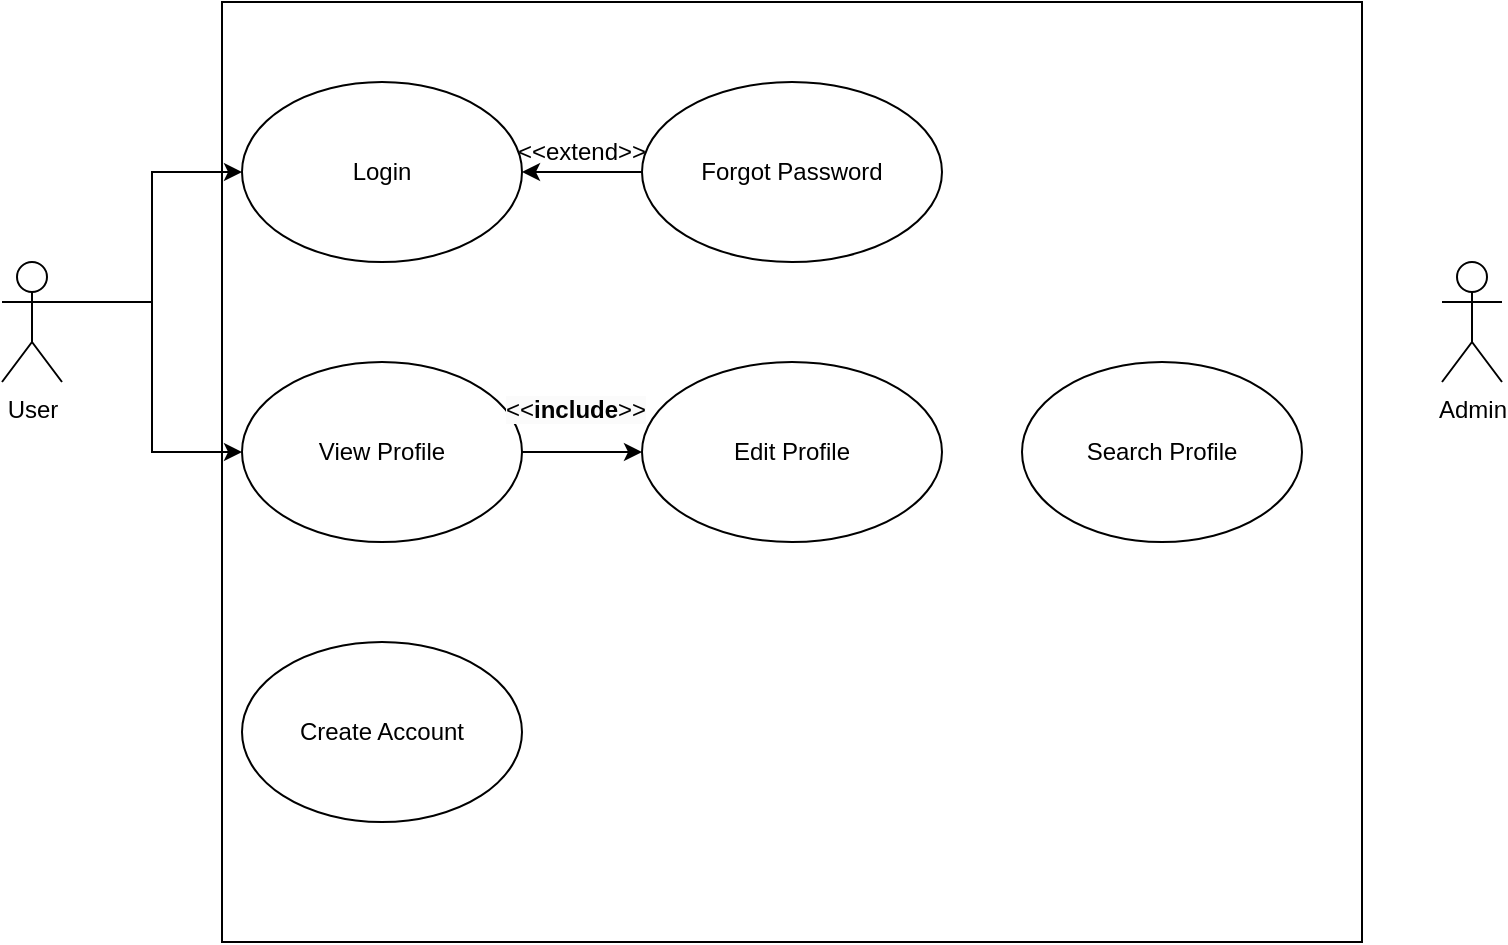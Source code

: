 <mxfile version="21.0.8" type="github">
  <diagram name="Page-1" id="WhVjDoNSeVYBh-OCVLOe">
    <mxGraphModel dx="1290" dy="589" grid="1" gridSize="10" guides="1" tooltips="1" connect="1" arrows="1" fold="1" page="1" pageScale="1" pageWidth="850" pageHeight="1100" math="0" shadow="0">
      <root>
        <mxCell id="0" />
        <mxCell id="1" parent="0" />
        <mxCell id="Pk7zZCOIjyAMo9HP_D13-5" value="" style="rounded=0;whiteSpace=wrap;html=1;" vertex="1" parent="1">
          <mxGeometry x="140" y="160" width="570" height="470" as="geometry" />
        </mxCell>
        <mxCell id="Pk7zZCOIjyAMo9HP_D13-6" value="Login" style="ellipse;whiteSpace=wrap;html=1;" vertex="1" parent="1">
          <mxGeometry x="150" y="200" width="140" height="90" as="geometry" />
        </mxCell>
        <mxCell id="Pk7zZCOIjyAMo9HP_D13-29" style="edgeStyle=orthogonalEdgeStyle;rounded=0;orthogonalLoop=1;jettySize=auto;html=1;exitX=1;exitY=0.5;exitDx=0;exitDy=0;entryX=0;entryY=0.5;entryDx=0;entryDy=0;" edge="1" parent="1" source="Pk7zZCOIjyAMo9HP_D13-7" target="Pk7zZCOIjyAMo9HP_D13-8">
          <mxGeometry relative="1" as="geometry" />
        </mxCell>
        <mxCell id="Pk7zZCOIjyAMo9HP_D13-7" value="View Profile" style="ellipse;whiteSpace=wrap;html=1;" vertex="1" parent="1">
          <mxGeometry x="150" y="340" width="140" height="90" as="geometry" />
        </mxCell>
        <mxCell id="Pk7zZCOIjyAMo9HP_D13-8" value="Edit Profile" style="ellipse;whiteSpace=wrap;html=1;" vertex="1" parent="1">
          <mxGeometry x="350" y="340" width="150" height="90" as="geometry" />
        </mxCell>
        <mxCell id="Pk7zZCOIjyAMo9HP_D13-9" value="Create Account" style="ellipse;whiteSpace=wrap;html=1;" vertex="1" parent="1">
          <mxGeometry x="150" y="480" width="140" height="90" as="geometry" />
        </mxCell>
        <mxCell id="Pk7zZCOIjyAMo9HP_D13-28" style="edgeStyle=orthogonalEdgeStyle;rounded=0;orthogonalLoop=1;jettySize=auto;html=1;exitX=0;exitY=0.5;exitDx=0;exitDy=0;entryX=1;entryY=0.5;entryDx=0;entryDy=0;" edge="1" parent="1" source="Pk7zZCOIjyAMo9HP_D13-10" target="Pk7zZCOIjyAMo9HP_D13-6">
          <mxGeometry relative="1" as="geometry" />
        </mxCell>
        <mxCell id="Pk7zZCOIjyAMo9HP_D13-10" value="Forgot Password" style="ellipse;whiteSpace=wrap;html=1;" vertex="1" parent="1">
          <mxGeometry x="350" y="200" width="150" height="90" as="geometry" />
        </mxCell>
        <mxCell id="Pk7zZCOIjyAMo9HP_D13-11" value="Search Profile" style="ellipse;whiteSpace=wrap;html=1;" vertex="1" parent="1">
          <mxGeometry x="540" y="340" width="140" height="90" as="geometry" />
        </mxCell>
        <mxCell id="Pk7zZCOIjyAMo9HP_D13-17" style="edgeStyle=orthogonalEdgeStyle;rounded=0;orthogonalLoop=1;jettySize=auto;html=1;exitX=1;exitY=0.333;exitDx=0;exitDy=0;exitPerimeter=0;entryX=0;entryY=0.5;entryDx=0;entryDy=0;" edge="1" parent="1" source="Pk7zZCOIjyAMo9HP_D13-12" target="Pk7zZCOIjyAMo9HP_D13-6">
          <mxGeometry relative="1" as="geometry" />
        </mxCell>
        <mxCell id="Pk7zZCOIjyAMo9HP_D13-21" style="edgeStyle=orthogonalEdgeStyle;rounded=0;orthogonalLoop=1;jettySize=auto;html=1;exitX=1;exitY=0.333;exitDx=0;exitDy=0;exitPerimeter=0;entryX=0;entryY=0.5;entryDx=0;entryDy=0;" edge="1" parent="1" source="Pk7zZCOIjyAMo9HP_D13-12" target="Pk7zZCOIjyAMo9HP_D13-7">
          <mxGeometry relative="1" as="geometry" />
        </mxCell>
        <mxCell id="Pk7zZCOIjyAMo9HP_D13-12" value="User" style="shape=umlActor;verticalLabelPosition=bottom;verticalAlign=top;html=1;outlineConnect=0;" vertex="1" parent="1">
          <mxGeometry x="30" y="290" width="30" height="60" as="geometry" />
        </mxCell>
        <mxCell id="Pk7zZCOIjyAMo9HP_D13-16" value="Admin" style="shape=umlActor;verticalLabelPosition=bottom;verticalAlign=top;html=1;outlineConnect=0;" vertex="1" parent="1">
          <mxGeometry x="750" y="290" width="30" height="60" as="geometry" />
        </mxCell>
        <mxCell id="Pk7zZCOIjyAMo9HP_D13-24" value="&lt;span style=&quot;color: rgb(0, 0, 0); font-family: Helvetica; font-size: 12px; font-style: normal; font-variant-ligatures: normal; font-variant-caps: normal; font-weight: 400; letter-spacing: normal; orphans: 2; text-align: center; text-indent: 0px; text-transform: none; widows: 2; word-spacing: 0px; -webkit-text-stroke-width: 0px; background-color: rgb(251, 251, 251); text-decoration-thickness: initial; text-decoration-style: initial; text-decoration-color: initial; float: none; display: inline !important;&quot;&gt;&amp;lt;&amp;lt;&lt;/span&gt;&lt;span style=&quot;color: rgb(0, 0, 0); font-family: Helvetica; font-size: 12px; font-style: normal; font-variant-ligatures: normal; font-variant-caps: normal; letter-spacing: normal; orphans: 2; text-align: center; text-indent: 0px; text-transform: none; widows: 2; word-spacing: 0px; -webkit-text-stroke-width: 0px; background-color: rgb(251, 251, 251); text-decoration-thickness: initial; text-decoration-style: initial; text-decoration-color: initial; float: none; display: inline !important;&quot;&gt;&lt;b&gt;include&lt;/b&gt;&lt;/span&gt;&lt;span style=&quot;color: rgb(0, 0, 0); font-family: Helvetica; font-size: 12px; font-style: normal; font-variant-ligatures: normal; font-variant-caps: normal; font-weight: 400; letter-spacing: normal; orphans: 2; text-align: center; text-indent: 0px; text-transform: none; widows: 2; word-spacing: 0px; -webkit-text-stroke-width: 0px; background-color: rgb(251, 251, 251); text-decoration-thickness: initial; text-decoration-style: initial; text-decoration-color: initial; float: none; display: inline !important;&quot;&gt;&amp;gt;&amp;gt;&lt;/span&gt;" style="text;whiteSpace=wrap;html=1;" vertex="1" parent="1">
          <mxGeometry x="280" y="350" width="80" height="30" as="geometry" />
        </mxCell>
        <mxCell id="Pk7zZCOIjyAMo9HP_D13-26" value="&amp;lt;&amp;lt;extend&amp;gt;&amp;gt;" style="text;html=1;strokeColor=none;fillColor=none;align=center;verticalAlign=middle;whiteSpace=wrap;rounded=0;" vertex="1" parent="1">
          <mxGeometry x="290" y="220" width="60" height="30" as="geometry" />
        </mxCell>
      </root>
    </mxGraphModel>
  </diagram>
</mxfile>
